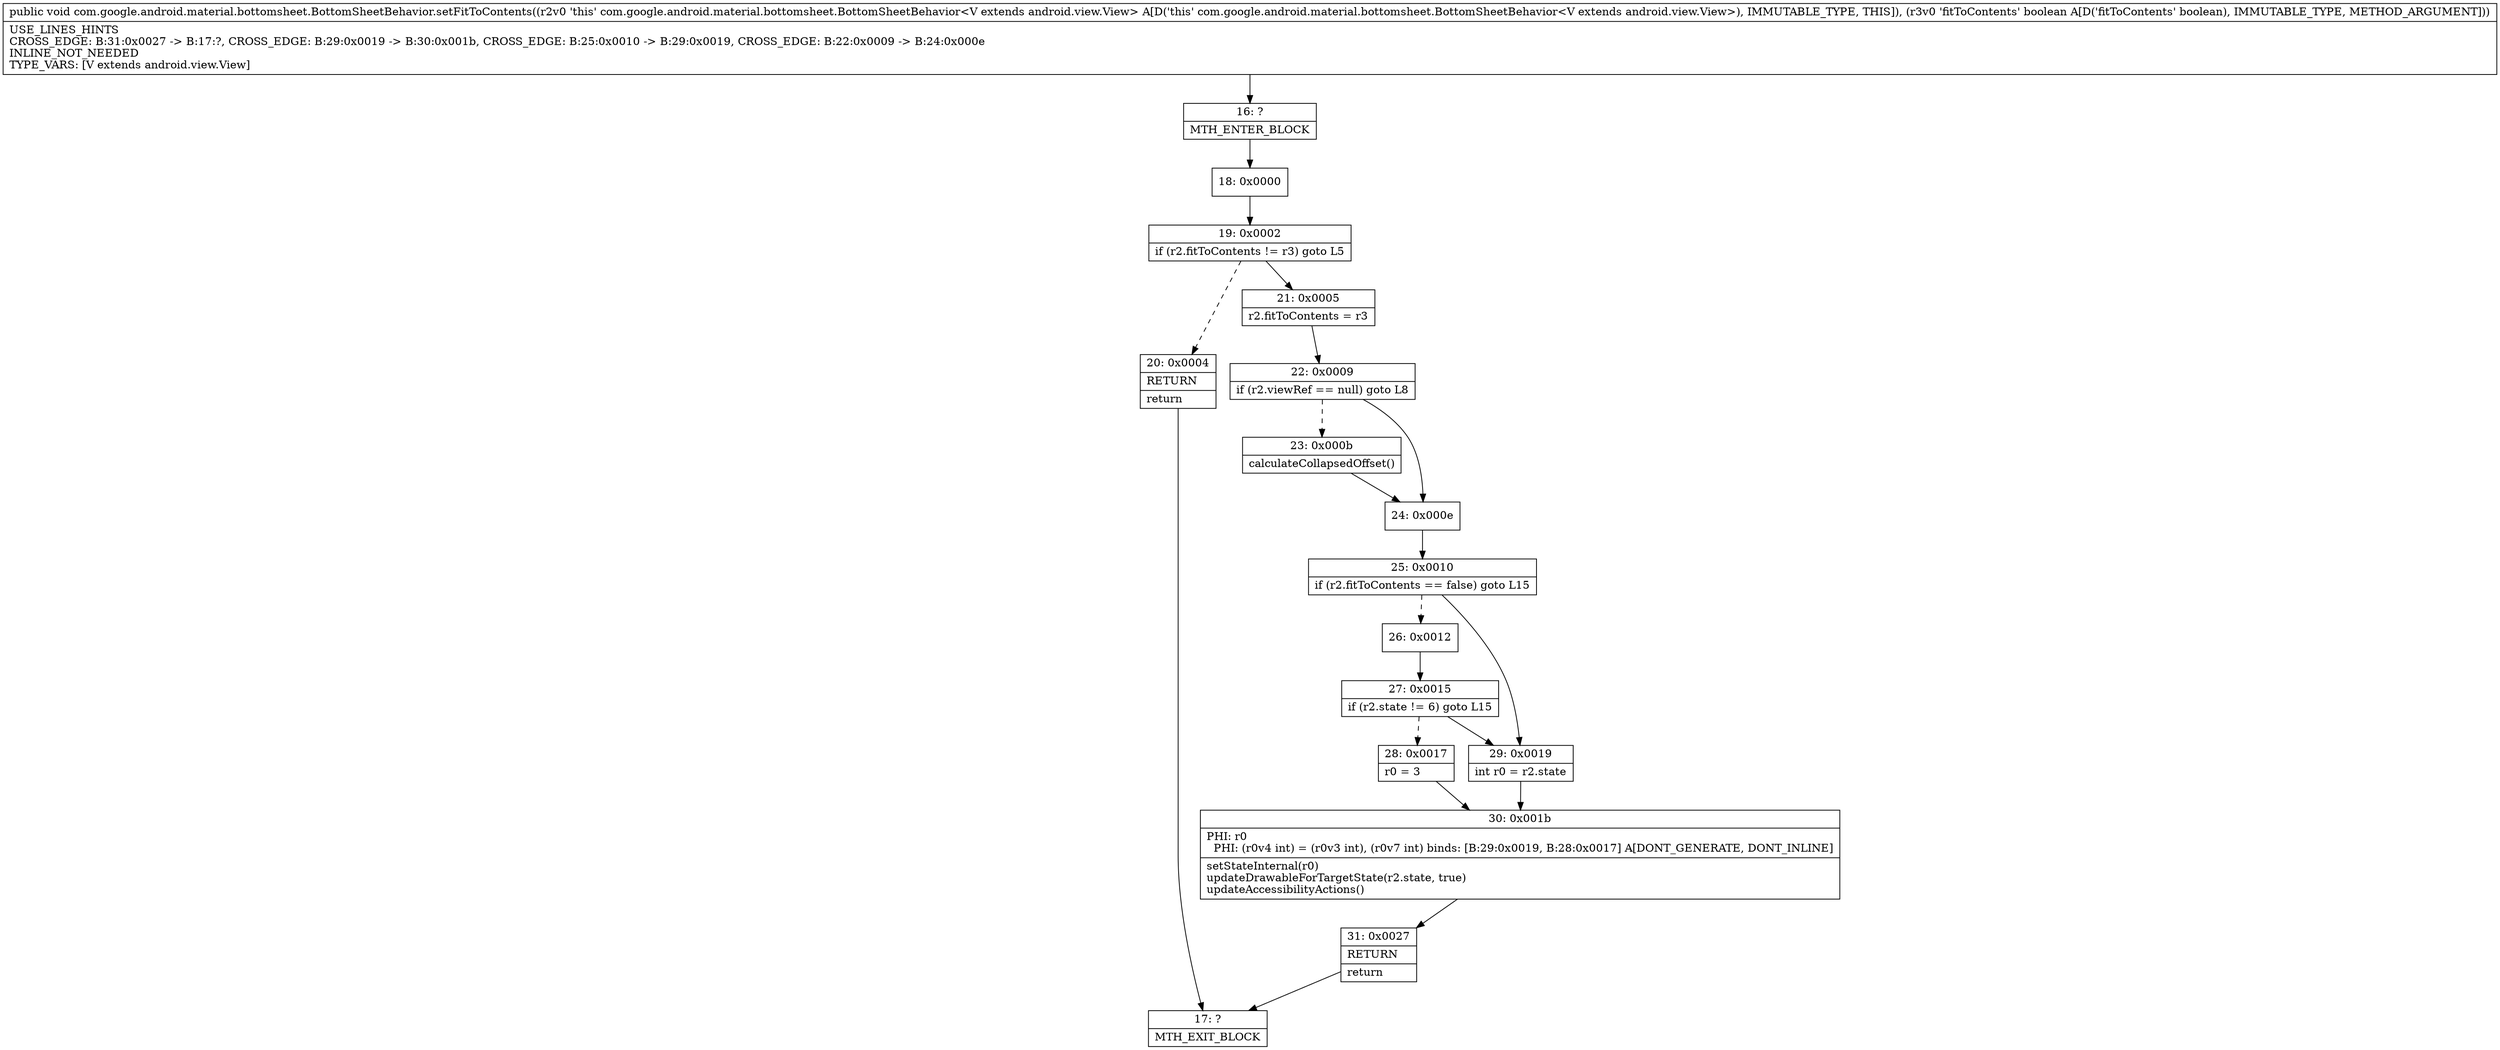 digraph "CFG forcom.google.android.material.bottomsheet.BottomSheetBehavior.setFitToContents(Z)V" {
Node_16 [shape=record,label="{16\:\ ?|MTH_ENTER_BLOCK\l}"];
Node_18 [shape=record,label="{18\:\ 0x0000}"];
Node_19 [shape=record,label="{19\:\ 0x0002|if (r2.fitToContents != r3) goto L5\l}"];
Node_20 [shape=record,label="{20\:\ 0x0004|RETURN\l|return\l}"];
Node_17 [shape=record,label="{17\:\ ?|MTH_EXIT_BLOCK\l}"];
Node_21 [shape=record,label="{21\:\ 0x0005|r2.fitToContents = r3\l}"];
Node_22 [shape=record,label="{22\:\ 0x0009|if (r2.viewRef == null) goto L8\l}"];
Node_23 [shape=record,label="{23\:\ 0x000b|calculateCollapsedOffset()\l}"];
Node_24 [shape=record,label="{24\:\ 0x000e}"];
Node_25 [shape=record,label="{25\:\ 0x0010|if (r2.fitToContents == false) goto L15\l}"];
Node_26 [shape=record,label="{26\:\ 0x0012}"];
Node_27 [shape=record,label="{27\:\ 0x0015|if (r2.state != 6) goto L15\l}"];
Node_28 [shape=record,label="{28\:\ 0x0017|r0 = 3\l}"];
Node_30 [shape=record,label="{30\:\ 0x001b|PHI: r0 \l  PHI: (r0v4 int) = (r0v3 int), (r0v7 int) binds: [B:29:0x0019, B:28:0x0017] A[DONT_GENERATE, DONT_INLINE]\l|setStateInternal(r0)\lupdateDrawableForTargetState(r2.state, true)\lupdateAccessibilityActions()\l}"];
Node_31 [shape=record,label="{31\:\ 0x0027|RETURN\l|return\l}"];
Node_29 [shape=record,label="{29\:\ 0x0019|int r0 = r2.state\l}"];
MethodNode[shape=record,label="{public void com.google.android.material.bottomsheet.BottomSheetBehavior.setFitToContents((r2v0 'this' com.google.android.material.bottomsheet.BottomSheetBehavior\<V extends android.view.View\> A[D('this' com.google.android.material.bottomsheet.BottomSheetBehavior\<V extends android.view.View\>), IMMUTABLE_TYPE, THIS]), (r3v0 'fitToContents' boolean A[D('fitToContents' boolean), IMMUTABLE_TYPE, METHOD_ARGUMENT]))  | USE_LINES_HINTS\lCROSS_EDGE: B:31:0x0027 \-\> B:17:?, CROSS_EDGE: B:29:0x0019 \-\> B:30:0x001b, CROSS_EDGE: B:25:0x0010 \-\> B:29:0x0019, CROSS_EDGE: B:22:0x0009 \-\> B:24:0x000e\lINLINE_NOT_NEEDED\lTYPE_VARS: [V extends android.view.View]\l}"];
MethodNode -> Node_16;Node_16 -> Node_18;
Node_18 -> Node_19;
Node_19 -> Node_20[style=dashed];
Node_19 -> Node_21;
Node_20 -> Node_17;
Node_21 -> Node_22;
Node_22 -> Node_23[style=dashed];
Node_22 -> Node_24;
Node_23 -> Node_24;
Node_24 -> Node_25;
Node_25 -> Node_26[style=dashed];
Node_25 -> Node_29;
Node_26 -> Node_27;
Node_27 -> Node_28[style=dashed];
Node_27 -> Node_29;
Node_28 -> Node_30;
Node_30 -> Node_31;
Node_31 -> Node_17;
Node_29 -> Node_30;
}

